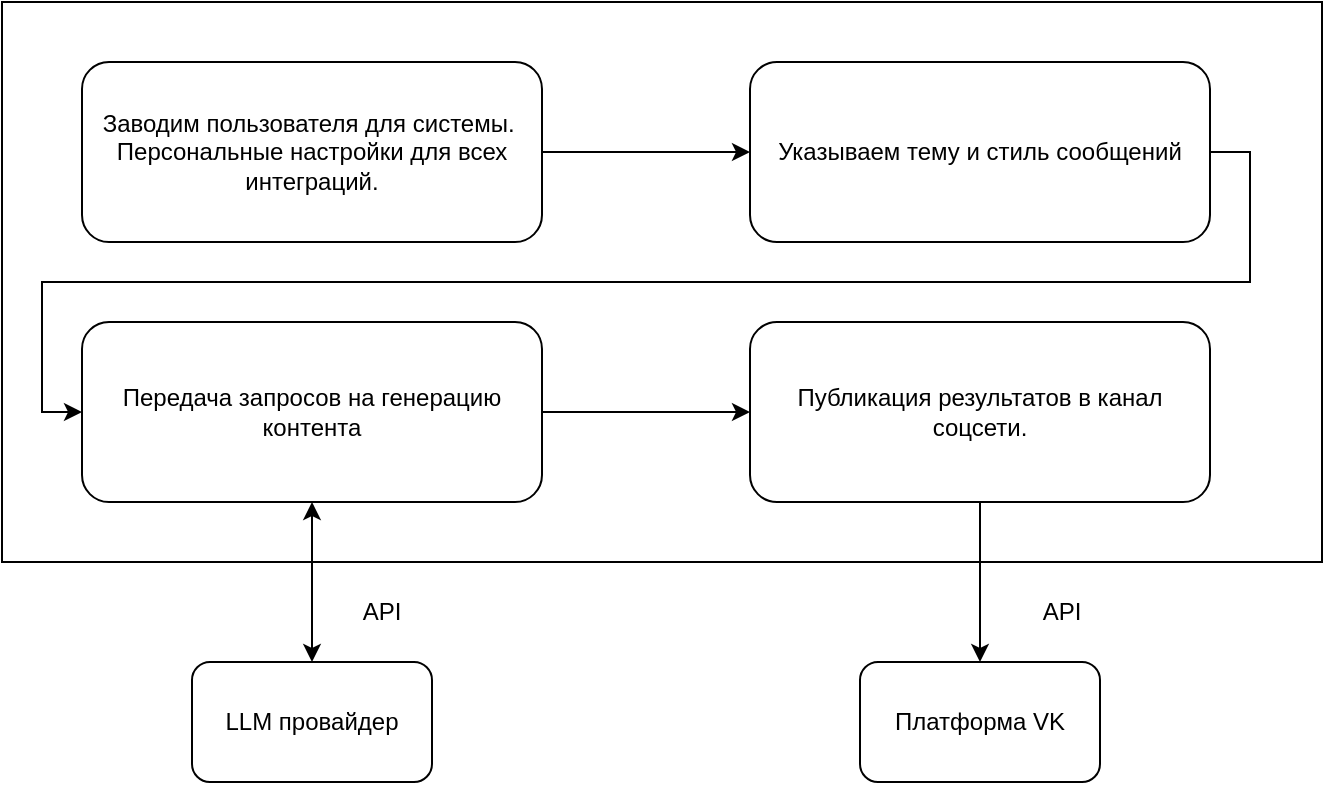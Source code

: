<mxfile version="27.0.5">
  <diagram name="Страница — 1" id="NQZiG0mwDXqRTFCeCyqs">
    <mxGraphModel dx="1153" dy="746" grid="1" gridSize="10" guides="1" tooltips="1" connect="1" arrows="1" fold="1" page="1" pageScale="1" pageWidth="827" pageHeight="1169" math="0" shadow="0">
      <root>
        <mxCell id="0" />
        <mxCell id="1" parent="0" />
        <mxCell id="-ihk9w6QzmbnXyfRvNPZ-3" value="" style="rounded=0;whiteSpace=wrap;html=1;" parent="1" vertex="1">
          <mxGeometry x="40" y="90" width="660" height="280" as="geometry" />
        </mxCell>
        <mxCell id="-ihk9w6QzmbnXyfRvNPZ-14" style="edgeStyle=orthogonalEdgeStyle;rounded=0;orthogonalLoop=1;jettySize=auto;html=1;exitX=1;exitY=0.5;exitDx=0;exitDy=0;entryX=0;entryY=0.5;entryDx=0;entryDy=0;" parent="1" source="-ihk9w6QzmbnXyfRvNPZ-1" target="-ihk9w6QzmbnXyfRvNPZ-4" edge="1">
          <mxGeometry relative="1" as="geometry" />
        </mxCell>
        <mxCell id="-ihk9w6QzmbnXyfRvNPZ-1" value="Заводим пользователя для системы.&amp;nbsp;&lt;div&gt;Персональные настройки для всех интеграций.&lt;/div&gt;" style="rounded=1;whiteSpace=wrap;html=1;" parent="1" vertex="1">
          <mxGeometry x="80" y="120" width="230" height="90" as="geometry" />
        </mxCell>
        <mxCell id="-ihk9w6QzmbnXyfRvNPZ-15" style="edgeStyle=orthogonalEdgeStyle;rounded=0;orthogonalLoop=1;jettySize=auto;html=1;exitX=1;exitY=0.5;exitDx=0;exitDy=0;entryX=0;entryY=0.5;entryDx=0;entryDy=0;" parent="1" source="-ihk9w6QzmbnXyfRvNPZ-4" target="-ihk9w6QzmbnXyfRvNPZ-5" edge="1">
          <mxGeometry relative="1" as="geometry" />
        </mxCell>
        <mxCell id="-ihk9w6QzmbnXyfRvNPZ-4" value="Указываем тему и стиль сообщений" style="rounded=1;whiteSpace=wrap;html=1;" parent="1" vertex="1">
          <mxGeometry x="414" y="120" width="230" height="90" as="geometry" />
        </mxCell>
        <mxCell id="-ihk9w6QzmbnXyfRvNPZ-16" style="edgeStyle=orthogonalEdgeStyle;rounded=0;orthogonalLoop=1;jettySize=auto;html=1;exitX=1;exitY=0.5;exitDx=0;exitDy=0;entryX=0;entryY=0.5;entryDx=0;entryDy=0;" parent="1" source="-ihk9w6QzmbnXyfRvNPZ-5" target="-ihk9w6QzmbnXyfRvNPZ-6" edge="1">
          <mxGeometry relative="1" as="geometry" />
        </mxCell>
        <mxCell id="-ihk9w6QzmbnXyfRvNPZ-5" value="Передача запросов на генерацию контента" style="rounded=1;whiteSpace=wrap;html=1;" parent="1" vertex="1">
          <mxGeometry x="80" y="250" width="230" height="90" as="geometry" />
        </mxCell>
        <mxCell id="-ihk9w6QzmbnXyfRvNPZ-9" style="edgeStyle=orthogonalEdgeStyle;rounded=0;orthogonalLoop=1;jettySize=auto;html=1;exitX=0.5;exitY=1;exitDx=0;exitDy=0;" parent="1" source="-ihk9w6QzmbnXyfRvNPZ-6" target="-ihk9w6QzmbnXyfRvNPZ-8" edge="1">
          <mxGeometry relative="1" as="geometry" />
        </mxCell>
        <mxCell id="-ihk9w6QzmbnXyfRvNPZ-6" value="Публикация результатов в канал соцсети." style="rounded=1;whiteSpace=wrap;html=1;" parent="1" vertex="1">
          <mxGeometry x="414" y="250" width="230" height="90" as="geometry" />
        </mxCell>
        <mxCell id="-ihk9w6QzmbnXyfRvNPZ-7" value="LLM провайдер" style="rounded=1;whiteSpace=wrap;html=1;" parent="1" vertex="1">
          <mxGeometry x="135" y="420" width="120" height="60" as="geometry" />
        </mxCell>
        <mxCell id="-ihk9w6QzmbnXyfRvNPZ-8" value="Платформа VK" style="rounded=1;whiteSpace=wrap;html=1;" parent="1" vertex="1">
          <mxGeometry x="469" y="420" width="120" height="60" as="geometry" />
        </mxCell>
        <mxCell id="-ihk9w6QzmbnXyfRvNPZ-11" value="" style="endArrow=classic;startArrow=classic;html=1;rounded=0;entryX=0.5;entryY=1;entryDx=0;entryDy=0;exitX=0.5;exitY=0;exitDx=0;exitDy=0;" parent="1" source="-ihk9w6QzmbnXyfRvNPZ-7" target="-ihk9w6QzmbnXyfRvNPZ-5" edge="1">
          <mxGeometry width="50" height="50" relative="1" as="geometry">
            <mxPoint x="390" y="410" as="sourcePoint" />
            <mxPoint x="440" y="360" as="targetPoint" />
          </mxGeometry>
        </mxCell>
        <mxCell id="-ihk9w6QzmbnXyfRvNPZ-12" value="API" style="text;html=1;align=center;verticalAlign=middle;whiteSpace=wrap;rounded=0;" parent="1" vertex="1">
          <mxGeometry x="200" y="380" width="60" height="30" as="geometry" />
        </mxCell>
        <mxCell id="-ihk9w6QzmbnXyfRvNPZ-13" value="API" style="text;html=1;align=center;verticalAlign=middle;whiteSpace=wrap;rounded=0;" parent="1" vertex="1">
          <mxGeometry x="540" y="380" width="60" height="30" as="geometry" />
        </mxCell>
      </root>
    </mxGraphModel>
  </diagram>
</mxfile>

